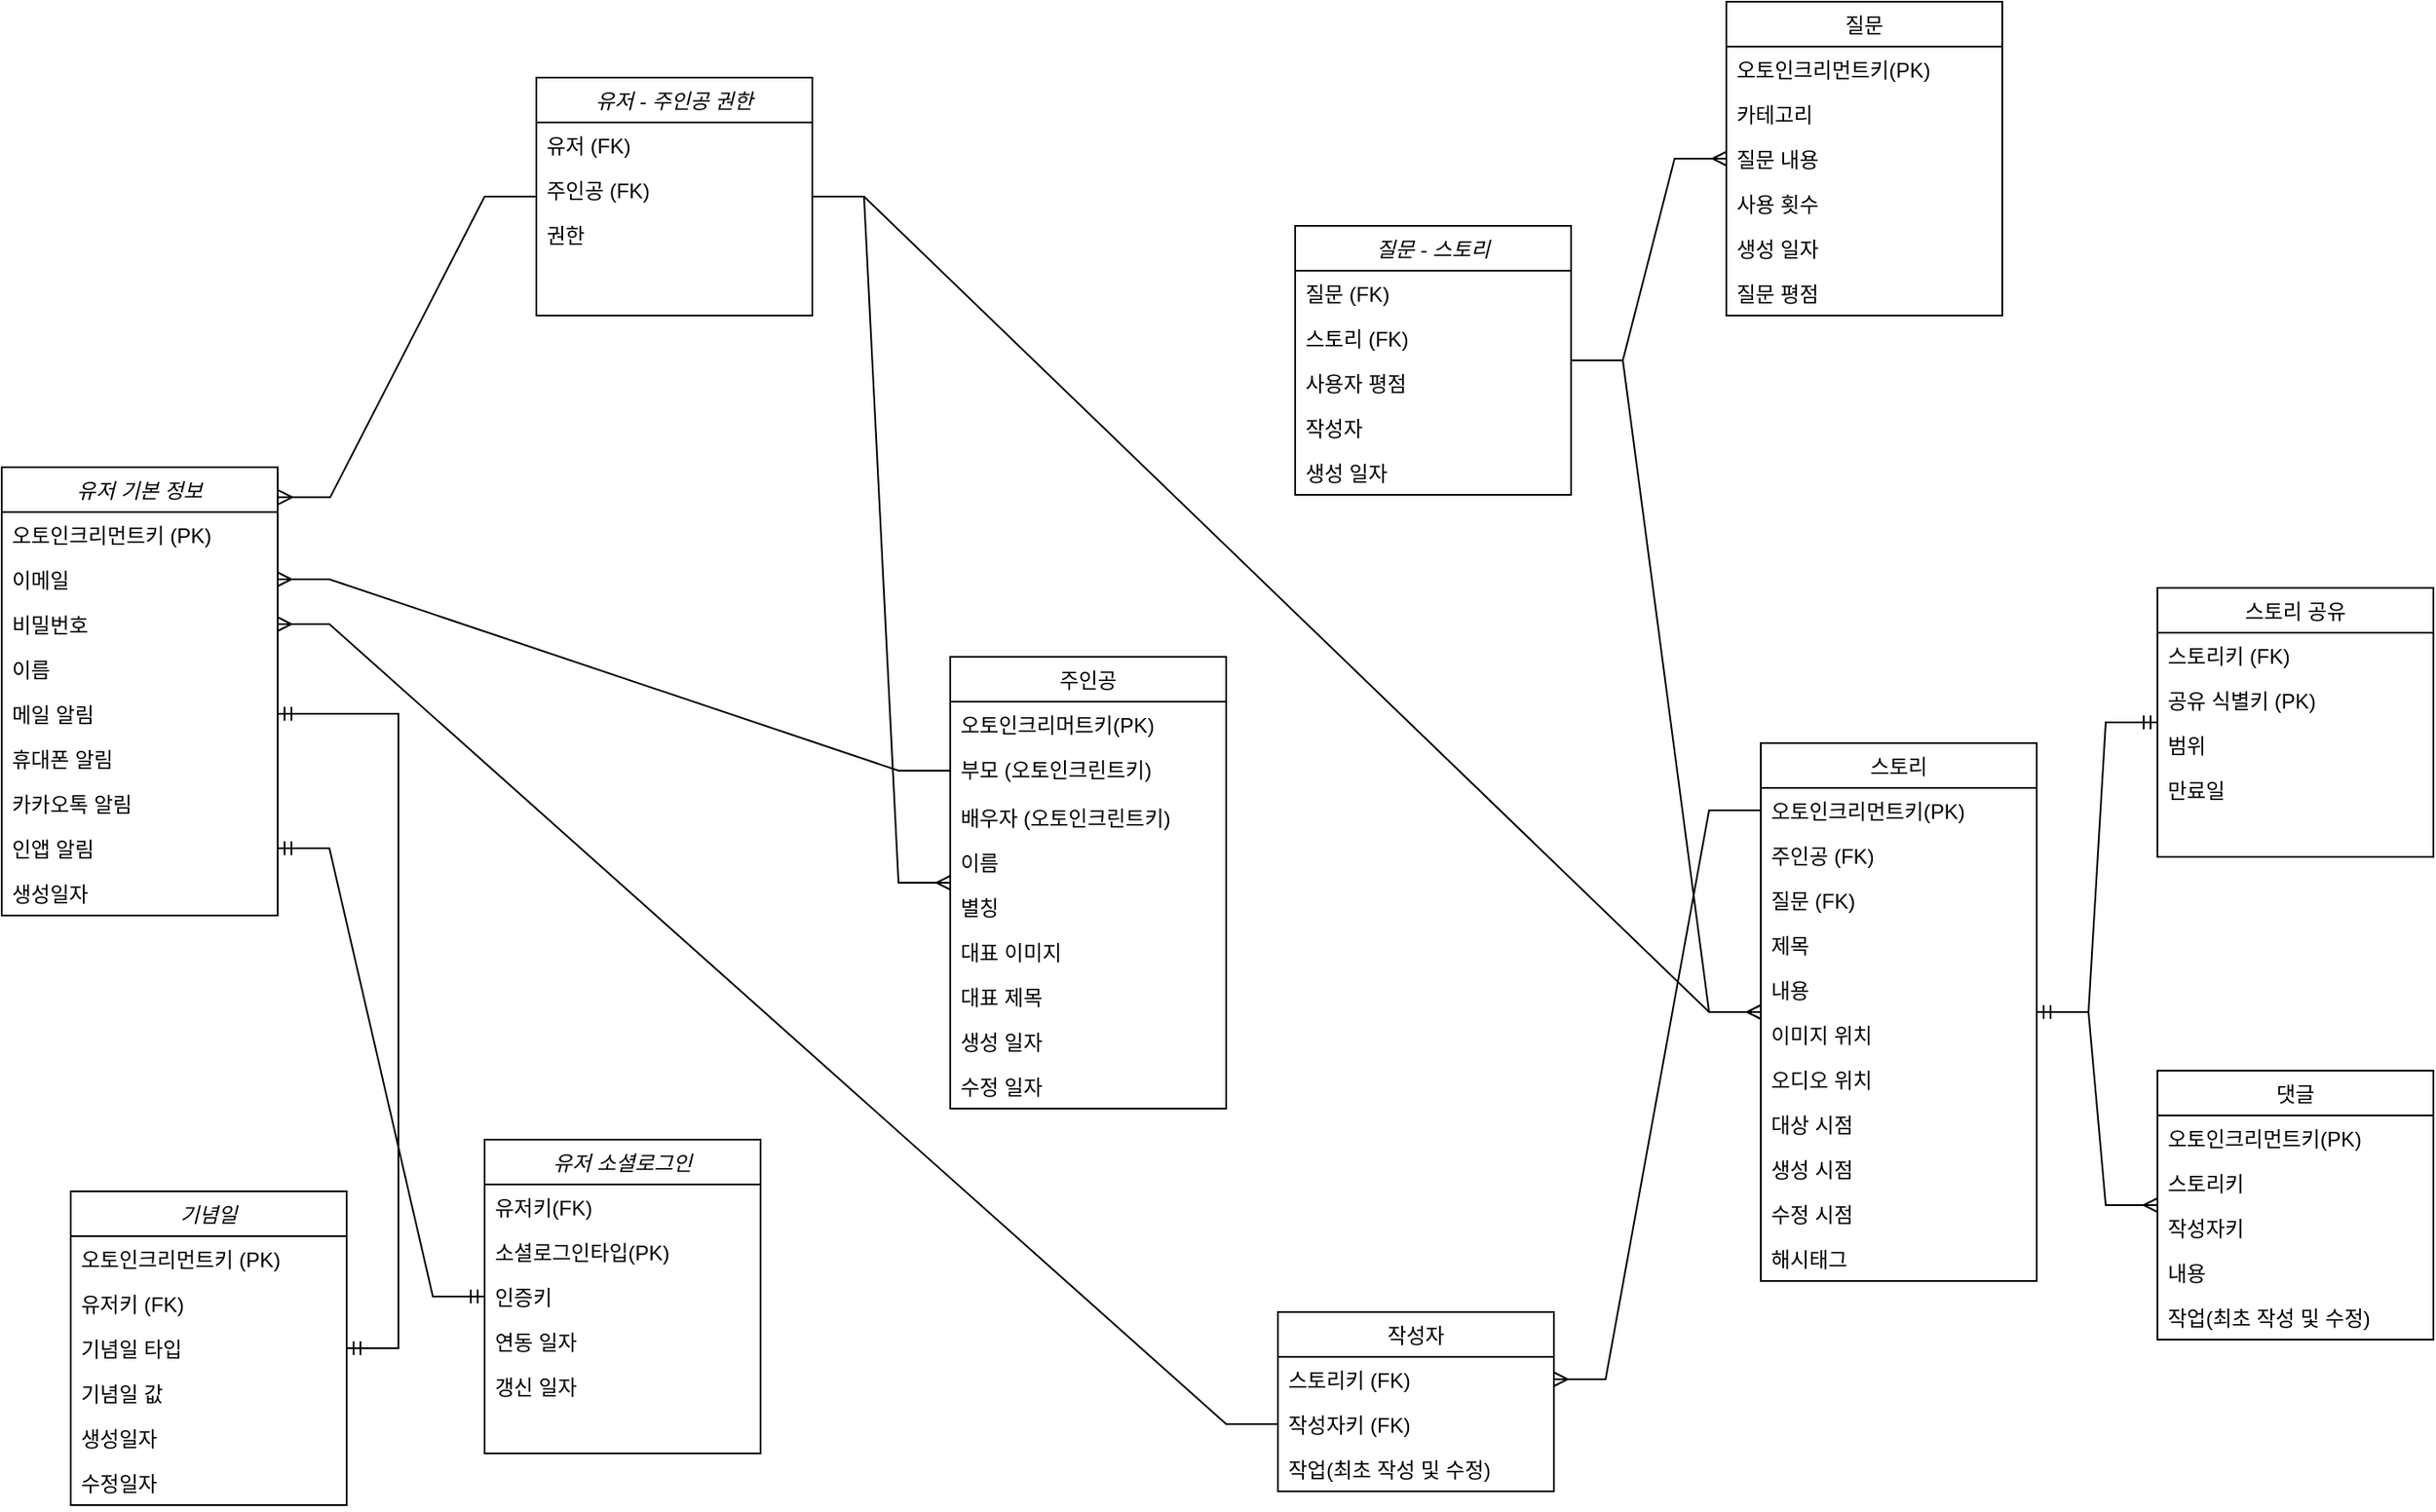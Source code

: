 <mxfile version="15.4.0" type="github">
  <diagram id="zCuhps9d2ydYR9ICXhhv" name="Page-1">
    <mxGraphModel dx="1912" dy="976" grid="1" gridSize="10" guides="1" tooltips="1" connect="1" arrows="1" fold="1" page="1" pageScale="1" pageWidth="827" pageHeight="1169" math="0" shadow="0">
      <root>
        <mxCell id="0" />
        <mxCell id="1" parent="0" />
        <mxCell id="x-CuOC5TxTOFJ6LYRY21-1" value="유저 기본 정보" style="swimlane;fontStyle=2;align=center;verticalAlign=top;childLayout=stackLayout;horizontal=1;startSize=26;horizontalStack=0;resizeParent=1;resizeLast=0;collapsible=1;marginBottom=0;rounded=0;shadow=0;strokeWidth=1;" parent="1" vertex="1">
          <mxGeometry x="40" y="290" width="160" height="260" as="geometry">
            <mxRectangle x="230" y="140" width="160" height="26" as="alternateBounds" />
          </mxGeometry>
        </mxCell>
        <mxCell id="x-CuOC5TxTOFJ6LYRY21-2" value="오토인크리먼트키 (PK)" style="text;align=left;verticalAlign=top;spacingLeft=4;spacingRight=4;overflow=hidden;rotatable=0;points=[[0,0.5],[1,0.5]];portConstraint=eastwest;rounded=0;shadow=0;html=0;" parent="x-CuOC5TxTOFJ6LYRY21-1" vertex="1">
          <mxGeometry y="26" width="160" height="26" as="geometry" />
        </mxCell>
        <mxCell id="x-CuOC5TxTOFJ6LYRY21-3" value="이메일" style="text;align=left;verticalAlign=top;spacingLeft=4;spacingRight=4;overflow=hidden;rotatable=0;points=[[0,0.5],[1,0.5]];portConstraint=eastwest;rounded=0;shadow=0;html=0;" parent="x-CuOC5TxTOFJ6LYRY21-1" vertex="1">
          <mxGeometry y="52" width="160" height="26" as="geometry" />
        </mxCell>
        <mxCell id="x-CuOC5TxTOFJ6LYRY21-4" value="비밀번호" style="text;align=left;verticalAlign=top;spacingLeft=4;spacingRight=4;overflow=hidden;rotatable=0;points=[[0,0.5],[1,0.5]];portConstraint=eastwest;rounded=0;shadow=0;html=0;" parent="x-CuOC5TxTOFJ6LYRY21-1" vertex="1">
          <mxGeometry y="78" width="160" height="26" as="geometry" />
        </mxCell>
        <mxCell id="x-CuOC5TxTOFJ6LYRY21-5" value="이름" style="text;align=left;verticalAlign=top;spacingLeft=4;spacingRight=4;overflow=hidden;rotatable=0;points=[[0,0.5],[1,0.5]];portConstraint=eastwest;rounded=0;shadow=0;html=0;" parent="x-CuOC5TxTOFJ6LYRY21-1" vertex="1">
          <mxGeometry y="104" width="160" height="26" as="geometry" />
        </mxCell>
        <mxCell id="x-CuOC5TxTOFJ6LYRY21-6" value="메일 알림" style="text;align=left;verticalAlign=top;spacingLeft=4;spacingRight=4;overflow=hidden;rotatable=0;points=[[0,0.5],[1,0.5]];portConstraint=eastwest;rounded=0;shadow=0;html=0;" parent="x-CuOC5TxTOFJ6LYRY21-1" vertex="1">
          <mxGeometry y="130" width="160" height="26" as="geometry" />
        </mxCell>
        <mxCell id="x-CuOC5TxTOFJ6LYRY21-7" value="휴대폰 알림" style="text;align=left;verticalAlign=top;spacingLeft=4;spacingRight=4;overflow=hidden;rotatable=0;points=[[0,0.5],[1,0.5]];portConstraint=eastwest;rounded=0;shadow=0;html=0;" parent="x-CuOC5TxTOFJ6LYRY21-1" vertex="1">
          <mxGeometry y="156" width="160" height="26" as="geometry" />
        </mxCell>
        <mxCell id="x-CuOC5TxTOFJ6LYRY21-8" value="카카오톡 알림" style="text;align=left;verticalAlign=top;spacingLeft=4;spacingRight=4;overflow=hidden;rotatable=0;points=[[0,0.5],[1,0.5]];portConstraint=eastwest;rounded=0;shadow=0;html=0;" parent="x-CuOC5TxTOFJ6LYRY21-1" vertex="1">
          <mxGeometry y="182" width="160" height="26" as="geometry" />
        </mxCell>
        <mxCell id="x-CuOC5TxTOFJ6LYRY21-9" value="인앱 알림" style="text;align=left;verticalAlign=top;spacingLeft=4;spacingRight=4;overflow=hidden;rotatable=0;points=[[0,0.5],[1,0.5]];portConstraint=eastwest;rounded=0;shadow=0;html=0;" parent="x-CuOC5TxTOFJ6LYRY21-1" vertex="1">
          <mxGeometry y="208" width="160" height="26" as="geometry" />
        </mxCell>
        <mxCell id="x-CuOC5TxTOFJ6LYRY21-10" value="생성일자" style="text;align=left;verticalAlign=top;spacingLeft=4;spacingRight=4;overflow=hidden;rotatable=0;points=[[0,0.5],[1,0.5]];portConstraint=eastwest;rounded=0;shadow=0;html=0;" parent="x-CuOC5TxTOFJ6LYRY21-1" vertex="1">
          <mxGeometry y="234" width="160" height="26" as="geometry" />
        </mxCell>
        <mxCell id="x-CuOC5TxTOFJ6LYRY21-11" value="스토리" style="swimlane;fontStyle=0;align=center;verticalAlign=top;childLayout=stackLayout;horizontal=1;startSize=26;horizontalStack=0;resizeParent=1;resizeLast=0;collapsible=1;marginBottom=0;rounded=0;shadow=0;strokeWidth=1;" parent="1" vertex="1">
          <mxGeometry x="1060" y="450" width="160" height="312" as="geometry">
            <mxRectangle x="130" y="380" width="160" height="26" as="alternateBounds" />
          </mxGeometry>
        </mxCell>
        <mxCell id="x-CuOC5TxTOFJ6LYRY21-12" value="오토인크리먼트키(PK)" style="text;align=left;verticalAlign=top;spacingLeft=4;spacingRight=4;overflow=hidden;rotatable=0;points=[[0,0.5],[1,0.5]];portConstraint=eastwest;" parent="x-CuOC5TxTOFJ6LYRY21-11" vertex="1">
          <mxGeometry y="26" width="160" height="26" as="geometry" />
        </mxCell>
        <mxCell id="x-CuOC5TxTOFJ6LYRY21-13" value="주인공 (FK)" style="text;align=left;verticalAlign=top;spacingLeft=4;spacingRight=4;overflow=hidden;rotatable=0;points=[[0,0.5],[1,0.5]];portConstraint=eastwest;" parent="x-CuOC5TxTOFJ6LYRY21-11" vertex="1">
          <mxGeometry y="52" width="160" height="26" as="geometry" />
        </mxCell>
        <mxCell id="cSE9OOExkXm4cD65D_Js-10" value="질문 (FK)" style="text;align=left;verticalAlign=top;spacingLeft=4;spacingRight=4;overflow=hidden;rotatable=0;points=[[0,0.5],[1,0.5]];portConstraint=eastwest;" parent="x-CuOC5TxTOFJ6LYRY21-11" vertex="1">
          <mxGeometry y="78" width="160" height="26" as="geometry" />
        </mxCell>
        <mxCell id="x-CuOC5TxTOFJ6LYRY21-14" value="제목" style="text;align=left;verticalAlign=top;spacingLeft=4;spacingRight=4;overflow=hidden;rotatable=0;points=[[0,0.5],[1,0.5]];portConstraint=eastwest;" parent="x-CuOC5TxTOFJ6LYRY21-11" vertex="1">
          <mxGeometry y="104" width="160" height="26" as="geometry" />
        </mxCell>
        <mxCell id="x-CuOC5TxTOFJ6LYRY21-15" value="내용" style="text;align=left;verticalAlign=top;spacingLeft=4;spacingRight=4;overflow=hidden;rotatable=0;points=[[0,0.5],[1,0.5]];portConstraint=eastwest;" parent="x-CuOC5TxTOFJ6LYRY21-11" vertex="1">
          <mxGeometry y="130" width="160" height="26" as="geometry" />
        </mxCell>
        <mxCell id="x-CuOC5TxTOFJ6LYRY21-16" value="이미지 위치" style="text;align=left;verticalAlign=top;spacingLeft=4;spacingRight=4;overflow=hidden;rotatable=0;points=[[0,0.5],[1,0.5]];portConstraint=eastwest;" parent="x-CuOC5TxTOFJ6LYRY21-11" vertex="1">
          <mxGeometry y="156" width="160" height="26" as="geometry" />
        </mxCell>
        <mxCell id="x-CuOC5TxTOFJ6LYRY21-17" value="오디오 위치" style="text;align=left;verticalAlign=top;spacingLeft=4;spacingRight=4;overflow=hidden;rotatable=0;points=[[0,0.5],[1,0.5]];portConstraint=eastwest;" parent="x-CuOC5TxTOFJ6LYRY21-11" vertex="1">
          <mxGeometry y="182" width="160" height="26" as="geometry" />
        </mxCell>
        <mxCell id="x-CuOC5TxTOFJ6LYRY21-18" value="대상 시점" style="text;align=left;verticalAlign=top;spacingLeft=4;spacingRight=4;overflow=hidden;rotatable=0;points=[[0,0.5],[1,0.5]];portConstraint=eastwest;" parent="x-CuOC5TxTOFJ6LYRY21-11" vertex="1">
          <mxGeometry y="208" width="160" height="26" as="geometry" />
        </mxCell>
        <mxCell id="x-CuOC5TxTOFJ6LYRY21-19" value="생성 시점" style="text;align=left;verticalAlign=top;spacingLeft=4;spacingRight=4;overflow=hidden;rotatable=0;points=[[0,0.5],[1,0.5]];portConstraint=eastwest;" parent="x-CuOC5TxTOFJ6LYRY21-11" vertex="1">
          <mxGeometry y="234" width="160" height="26" as="geometry" />
        </mxCell>
        <mxCell id="x-CuOC5TxTOFJ6LYRY21-20" value="수정 시점" style="text;align=left;verticalAlign=top;spacingLeft=4;spacingRight=4;overflow=hidden;rotatable=0;points=[[0,0.5],[1,0.5]];portConstraint=eastwest;" parent="x-CuOC5TxTOFJ6LYRY21-11" vertex="1">
          <mxGeometry y="260" width="160" height="26" as="geometry" />
        </mxCell>
        <mxCell id="cSE9OOExkXm4cD65D_Js-11" value="해시태그" style="text;align=left;verticalAlign=top;spacingLeft=4;spacingRight=4;overflow=hidden;rotatable=0;points=[[0,0.5],[1,0.5]];portConstraint=eastwest;" parent="x-CuOC5TxTOFJ6LYRY21-11" vertex="1">
          <mxGeometry y="286" width="160" height="26" as="geometry" />
        </mxCell>
        <mxCell id="x-CuOC5TxTOFJ6LYRY21-21" value="작성자" style="swimlane;fontStyle=0;align=center;verticalAlign=top;childLayout=stackLayout;horizontal=1;startSize=26;horizontalStack=0;resizeParent=1;resizeLast=0;collapsible=1;marginBottom=0;rounded=0;shadow=0;strokeWidth=1;" parent="1" vertex="1">
          <mxGeometry x="780" y="780" width="160" height="104" as="geometry">
            <mxRectangle x="340" y="380" width="170" height="26" as="alternateBounds" />
          </mxGeometry>
        </mxCell>
        <mxCell id="x-CuOC5TxTOFJ6LYRY21-22" value="스토리키 (FK)" style="text;align=left;verticalAlign=top;spacingLeft=4;spacingRight=4;overflow=hidden;rotatable=0;points=[[0,0.5],[1,0.5]];portConstraint=eastwest;" parent="x-CuOC5TxTOFJ6LYRY21-21" vertex="1">
          <mxGeometry y="26" width="160" height="26" as="geometry" />
        </mxCell>
        <mxCell id="x-CuOC5TxTOFJ6LYRY21-23" value="작성자키 (FK)" style="text;align=left;verticalAlign=top;spacingLeft=4;spacingRight=4;overflow=hidden;rotatable=0;points=[[0,0.5],[1,0.5]];portConstraint=eastwest;" parent="x-CuOC5TxTOFJ6LYRY21-21" vertex="1">
          <mxGeometry y="52" width="160" height="26" as="geometry" />
        </mxCell>
        <mxCell id="x-CuOC5TxTOFJ6LYRY21-24" value="작업(최초 작성 및 수정)" style="text;align=left;verticalAlign=top;spacingLeft=4;spacingRight=4;overflow=hidden;rotatable=0;points=[[0,0.5],[1,0.5]];portConstraint=eastwest;" parent="x-CuOC5TxTOFJ6LYRY21-21" vertex="1">
          <mxGeometry y="78" width="160" height="26" as="geometry" />
        </mxCell>
        <mxCell id="x-CuOC5TxTOFJ6LYRY21-25" value="주인공" style="swimlane;fontStyle=0;align=center;verticalAlign=top;childLayout=stackLayout;horizontal=1;startSize=26;horizontalStack=0;resizeParent=1;resizeLast=0;collapsible=1;marginBottom=0;rounded=0;shadow=0;strokeWidth=1;" parent="1" vertex="1">
          <mxGeometry x="590" y="400" width="160" height="262" as="geometry">
            <mxRectangle x="550" y="140" width="160" height="26" as="alternateBounds" />
          </mxGeometry>
        </mxCell>
        <mxCell id="x-CuOC5TxTOFJ6LYRY21-26" value="오토인크리머트키(PK)" style="text;align=left;verticalAlign=top;spacingLeft=4;spacingRight=4;overflow=hidden;rotatable=0;points=[[0,0.5],[1,0.5]];portConstraint=eastwest;" parent="x-CuOC5TxTOFJ6LYRY21-25" vertex="1">
          <mxGeometry y="26" width="160" height="26" as="geometry" />
        </mxCell>
        <mxCell id="x-CuOC5TxTOFJ6LYRY21-27" value="부모 (오토인크린트키)" style="text;align=left;verticalAlign=top;spacingLeft=4;spacingRight=4;overflow=hidden;rotatable=0;points=[[0,0.5],[1,0.5]];portConstraint=eastwest;rounded=0;shadow=0;html=0;" parent="x-CuOC5TxTOFJ6LYRY21-25" vertex="1">
          <mxGeometry y="52" width="160" height="28" as="geometry" />
        </mxCell>
        <mxCell id="5ywCKqk-z2iI30s4q0UZ-1" value="배우자 (오토인크린트키)" style="text;align=left;verticalAlign=top;spacingLeft=4;spacingRight=4;overflow=hidden;rotatable=0;points=[[0,0.5],[1,0.5]];portConstraint=eastwest;rounded=0;shadow=0;html=0;" vertex="1" parent="x-CuOC5TxTOFJ6LYRY21-25">
          <mxGeometry y="80" width="160" height="26" as="geometry" />
        </mxCell>
        <mxCell id="x-CuOC5TxTOFJ6LYRY21-28" value="이름" style="text;align=left;verticalAlign=top;spacingLeft=4;spacingRight=4;overflow=hidden;rotatable=0;points=[[0,0.5],[1,0.5]];portConstraint=eastwest;rounded=0;shadow=0;html=0;" parent="x-CuOC5TxTOFJ6LYRY21-25" vertex="1">
          <mxGeometry y="106" width="160" height="26" as="geometry" />
        </mxCell>
        <mxCell id="x-CuOC5TxTOFJ6LYRY21-29" value="별칭" style="text;align=left;verticalAlign=top;spacingLeft=4;spacingRight=4;overflow=hidden;rotatable=0;points=[[0,0.5],[1,0.5]];portConstraint=eastwest;rounded=0;shadow=0;html=0;" parent="x-CuOC5TxTOFJ6LYRY21-25" vertex="1">
          <mxGeometry y="132" width="160" height="26" as="geometry" />
        </mxCell>
        <mxCell id="x-CuOC5TxTOFJ6LYRY21-30" value="대표 이미지" style="text;align=left;verticalAlign=top;spacingLeft=4;spacingRight=4;overflow=hidden;rotatable=0;points=[[0,0.5],[1,0.5]];portConstraint=eastwest;rounded=0;shadow=0;html=0;" parent="x-CuOC5TxTOFJ6LYRY21-25" vertex="1">
          <mxGeometry y="158" width="160" height="26" as="geometry" />
        </mxCell>
        <mxCell id="x-CuOC5TxTOFJ6LYRY21-31" value="대표 제목" style="text;align=left;verticalAlign=top;spacingLeft=4;spacingRight=4;overflow=hidden;rotatable=0;points=[[0,0.5],[1,0.5]];portConstraint=eastwest;rounded=0;shadow=0;html=0;" parent="x-CuOC5TxTOFJ6LYRY21-25" vertex="1">
          <mxGeometry y="184" width="160" height="26" as="geometry" />
        </mxCell>
        <mxCell id="x-CuOC5TxTOFJ6LYRY21-32" value="생성 일자" style="text;align=left;verticalAlign=top;spacingLeft=4;spacingRight=4;overflow=hidden;rotatable=0;points=[[0,0.5],[1,0.5]];portConstraint=eastwest;rounded=0;shadow=0;html=0;" parent="x-CuOC5TxTOFJ6LYRY21-25" vertex="1">
          <mxGeometry y="210" width="160" height="26" as="geometry" />
        </mxCell>
        <mxCell id="x-CuOC5TxTOFJ6LYRY21-33" value="수정 일자" style="text;align=left;verticalAlign=top;spacingLeft=4;spacingRight=4;overflow=hidden;rotatable=0;points=[[0,0.5],[1,0.5]];portConstraint=eastwest;" parent="x-CuOC5TxTOFJ6LYRY21-25" vertex="1">
          <mxGeometry y="236" width="160" height="26" as="geometry" />
        </mxCell>
        <mxCell id="x-CuOC5TxTOFJ6LYRY21-34" value="유저 - 주인공 권한" style="swimlane;fontStyle=2;align=center;verticalAlign=top;childLayout=stackLayout;horizontal=1;startSize=26;horizontalStack=0;resizeParent=1;resizeLast=0;collapsible=1;marginBottom=0;rounded=0;shadow=0;strokeWidth=1;" parent="1" vertex="1">
          <mxGeometry x="350" y="64" width="160" height="138" as="geometry">
            <mxRectangle x="230" y="140" width="160" height="26" as="alternateBounds" />
          </mxGeometry>
        </mxCell>
        <mxCell id="x-CuOC5TxTOFJ6LYRY21-35" value="유저 (FK)" style="text;align=left;verticalAlign=top;spacingLeft=4;spacingRight=4;overflow=hidden;rotatable=0;points=[[0,0.5],[1,0.5]];portConstraint=eastwest;rounded=0;shadow=0;html=0;" parent="x-CuOC5TxTOFJ6LYRY21-34" vertex="1">
          <mxGeometry y="26" width="160" height="26" as="geometry" />
        </mxCell>
        <mxCell id="x-CuOC5TxTOFJ6LYRY21-36" value="주인공 (FK)" style="text;align=left;verticalAlign=top;spacingLeft=4;spacingRight=4;overflow=hidden;rotatable=0;points=[[0,0.5],[1,0.5]];portConstraint=eastwest;rounded=0;shadow=0;html=0;" parent="x-CuOC5TxTOFJ6LYRY21-34" vertex="1">
          <mxGeometry y="52" width="160" height="26" as="geometry" />
        </mxCell>
        <mxCell id="cSE9OOExkXm4cD65D_Js-2" value="권한" style="text;align=left;verticalAlign=top;spacingLeft=4;spacingRight=4;overflow=hidden;rotatable=0;points=[[0,0.5],[1,0.5]];portConstraint=eastwest;rounded=0;shadow=0;html=0;" parent="x-CuOC5TxTOFJ6LYRY21-34" vertex="1">
          <mxGeometry y="78" width="160" height="26" as="geometry" />
        </mxCell>
        <mxCell id="x-CuOC5TxTOFJ6LYRY21-43" value="기념일" style="swimlane;fontStyle=2;align=center;verticalAlign=top;childLayout=stackLayout;horizontal=1;startSize=26;horizontalStack=0;resizeParent=1;resizeLast=0;collapsible=1;marginBottom=0;rounded=0;shadow=0;strokeWidth=1;" parent="1" vertex="1">
          <mxGeometry x="80" y="710" width="160" height="182" as="geometry">
            <mxRectangle x="230" y="140" width="160" height="26" as="alternateBounds" />
          </mxGeometry>
        </mxCell>
        <mxCell id="x-CuOC5TxTOFJ6LYRY21-44" value="오토인크리먼트키 (PK)" style="text;align=left;verticalAlign=top;spacingLeft=4;spacingRight=4;overflow=hidden;rotatable=0;points=[[0,0.5],[1,0.5]];portConstraint=eastwest;rounded=0;shadow=0;html=0;" parent="x-CuOC5TxTOFJ6LYRY21-43" vertex="1">
          <mxGeometry y="26" width="160" height="26" as="geometry" />
        </mxCell>
        <mxCell id="x-CuOC5TxTOFJ6LYRY21-45" value="유저키 (FK)" style="text;align=left;verticalAlign=top;spacingLeft=4;spacingRight=4;overflow=hidden;rotatable=0;points=[[0,0.5],[1,0.5]];portConstraint=eastwest;rounded=0;shadow=0;html=0;" parent="x-CuOC5TxTOFJ6LYRY21-43" vertex="1">
          <mxGeometry y="52" width="160" height="26" as="geometry" />
        </mxCell>
        <mxCell id="x-CuOC5TxTOFJ6LYRY21-46" value="기념일 타입" style="text;align=left;verticalAlign=top;spacingLeft=4;spacingRight=4;overflow=hidden;rotatable=0;points=[[0,0.5],[1,0.5]];portConstraint=eastwest;rounded=0;shadow=0;html=0;" parent="x-CuOC5TxTOFJ6LYRY21-43" vertex="1">
          <mxGeometry y="78" width="160" height="26" as="geometry" />
        </mxCell>
        <mxCell id="cSE9OOExkXm4cD65D_Js-45" value="기념일 값" style="text;align=left;verticalAlign=top;spacingLeft=4;spacingRight=4;overflow=hidden;rotatable=0;points=[[0,0.5],[1,0.5]];portConstraint=eastwest;rounded=0;shadow=0;html=0;" parent="x-CuOC5TxTOFJ6LYRY21-43" vertex="1">
          <mxGeometry y="104" width="160" height="26" as="geometry" />
        </mxCell>
        <mxCell id="x-CuOC5TxTOFJ6LYRY21-48" value="생성일자" style="text;align=left;verticalAlign=top;spacingLeft=4;spacingRight=4;overflow=hidden;rotatable=0;points=[[0,0.5],[1,0.5]];portConstraint=eastwest;rounded=0;shadow=0;html=0;" parent="x-CuOC5TxTOFJ6LYRY21-43" vertex="1">
          <mxGeometry y="130" width="160" height="26" as="geometry" />
        </mxCell>
        <mxCell id="x-CuOC5TxTOFJ6LYRY21-49" value="수정일자" style="text;align=left;verticalAlign=top;spacingLeft=4;spacingRight=4;overflow=hidden;rotatable=0;points=[[0,0.5],[1,0.5]];portConstraint=eastwest;rounded=0;shadow=0;html=0;" parent="x-CuOC5TxTOFJ6LYRY21-43" vertex="1">
          <mxGeometry y="156" width="160" height="26" as="geometry" />
        </mxCell>
        <mxCell id="x-CuOC5TxTOFJ6LYRY21-50" value="질문" style="swimlane;fontStyle=0;align=center;verticalAlign=top;childLayout=stackLayout;horizontal=1;startSize=26;horizontalStack=0;resizeParent=1;resizeLast=0;collapsible=1;marginBottom=0;rounded=0;shadow=0;strokeWidth=1;" parent="1" vertex="1">
          <mxGeometry x="1040" y="20" width="160" height="182" as="geometry">
            <mxRectangle x="130" y="380" width="160" height="26" as="alternateBounds" />
          </mxGeometry>
        </mxCell>
        <mxCell id="x-CuOC5TxTOFJ6LYRY21-51" value="오토인크리먼트키(PK)" style="text;align=left;verticalAlign=top;spacingLeft=4;spacingRight=4;overflow=hidden;rotatable=0;points=[[0,0.5],[1,0.5]];portConstraint=eastwest;" parent="x-CuOC5TxTOFJ6LYRY21-50" vertex="1">
          <mxGeometry y="26" width="160" height="26" as="geometry" />
        </mxCell>
        <mxCell id="x-CuOC5TxTOFJ6LYRY21-52" value="카테고리" style="text;align=left;verticalAlign=top;spacingLeft=4;spacingRight=4;overflow=hidden;rotatable=0;points=[[0,0.5],[1,0.5]];portConstraint=eastwest;" parent="x-CuOC5TxTOFJ6LYRY21-50" vertex="1">
          <mxGeometry y="52" width="160" height="26" as="geometry" />
        </mxCell>
        <mxCell id="x-CuOC5TxTOFJ6LYRY21-53" value="질문 내용" style="text;align=left;verticalAlign=top;spacingLeft=4;spacingRight=4;overflow=hidden;rotatable=0;points=[[0,0.5],[1,0.5]];portConstraint=eastwest;" parent="x-CuOC5TxTOFJ6LYRY21-50" vertex="1">
          <mxGeometry y="78" width="160" height="26" as="geometry" />
        </mxCell>
        <mxCell id="x-CuOC5TxTOFJ6LYRY21-54" value="사용 횟수" style="text;align=left;verticalAlign=top;spacingLeft=4;spacingRight=4;overflow=hidden;rotatable=0;points=[[0,0.5],[1,0.5]];portConstraint=eastwest;" parent="x-CuOC5TxTOFJ6LYRY21-50" vertex="1">
          <mxGeometry y="104" width="160" height="26" as="geometry" />
        </mxCell>
        <mxCell id="x-CuOC5TxTOFJ6LYRY21-55" value="생성 일자" style="text;align=left;verticalAlign=top;spacingLeft=4;spacingRight=4;overflow=hidden;rotatable=0;points=[[0,0.5],[1,0.5]];portConstraint=eastwest;" parent="x-CuOC5TxTOFJ6LYRY21-50" vertex="1">
          <mxGeometry y="130" width="160" height="26" as="geometry" />
        </mxCell>
        <mxCell id="cSE9OOExkXm4cD65D_Js-37" value="질문 평점" style="text;align=left;verticalAlign=top;spacingLeft=4;spacingRight=4;overflow=hidden;rotatable=0;points=[[0,0.5],[1,0.5]];portConstraint=eastwest;" parent="x-CuOC5TxTOFJ6LYRY21-50" vertex="1">
          <mxGeometry y="156" width="160" height="26" as="geometry" />
        </mxCell>
        <mxCell id="x-CuOC5TxTOFJ6LYRY21-62" value="유저 소셜로그인" style="swimlane;fontStyle=2;align=center;verticalAlign=top;childLayout=stackLayout;horizontal=1;startSize=26;horizontalStack=0;resizeParent=1;resizeLast=0;collapsible=1;marginBottom=0;rounded=0;shadow=0;strokeWidth=1;" parent="1" vertex="1">
          <mxGeometry x="320" y="680" width="160" height="182" as="geometry">
            <mxRectangle x="230" y="140" width="160" height="26" as="alternateBounds" />
          </mxGeometry>
        </mxCell>
        <mxCell id="x-CuOC5TxTOFJ6LYRY21-63" value="유저키(FK)" style="text;align=left;verticalAlign=top;spacingLeft=4;spacingRight=4;overflow=hidden;rotatable=0;points=[[0,0.5],[1,0.5]];portConstraint=eastwest;rounded=0;shadow=0;html=0;" parent="x-CuOC5TxTOFJ6LYRY21-62" vertex="1">
          <mxGeometry y="26" width="160" height="26" as="geometry" />
        </mxCell>
        <mxCell id="x-CuOC5TxTOFJ6LYRY21-64" value="소셜로그인타입(PK)" style="text;align=left;verticalAlign=top;spacingLeft=4;spacingRight=4;overflow=hidden;rotatable=0;points=[[0,0.5],[1,0.5]];portConstraint=eastwest;rounded=0;shadow=0;html=0;" parent="x-CuOC5TxTOFJ6LYRY21-62" vertex="1">
          <mxGeometry y="52" width="160" height="26" as="geometry" />
        </mxCell>
        <mxCell id="x-CuOC5TxTOFJ6LYRY21-65" value="인증키" style="text;align=left;verticalAlign=top;spacingLeft=4;spacingRight=4;overflow=hidden;rotatable=0;points=[[0,0.5],[1,0.5]];portConstraint=eastwest;rounded=0;shadow=0;html=0;" parent="x-CuOC5TxTOFJ6LYRY21-62" vertex="1">
          <mxGeometry y="78" width="160" height="26" as="geometry" />
        </mxCell>
        <mxCell id="x-CuOC5TxTOFJ6LYRY21-66" value="연동 일자" style="text;align=left;verticalAlign=top;spacingLeft=4;spacingRight=4;overflow=hidden;rotatable=0;points=[[0,0.5],[1,0.5]];portConstraint=eastwest;rounded=0;shadow=0;html=0;" parent="x-CuOC5TxTOFJ6LYRY21-62" vertex="1">
          <mxGeometry y="104" width="160" height="26" as="geometry" />
        </mxCell>
        <mxCell id="x-CuOC5TxTOFJ6LYRY21-67" value="갱신 일자" style="text;align=left;verticalAlign=top;spacingLeft=4;spacingRight=4;overflow=hidden;rotatable=0;points=[[0,0.5],[1,0.5]];portConstraint=eastwest;rounded=0;shadow=0;html=0;" parent="x-CuOC5TxTOFJ6LYRY21-62" vertex="1">
          <mxGeometry y="130" width="160" height="26" as="geometry" />
        </mxCell>
        <mxCell id="x-CuOC5TxTOFJ6LYRY21-68" value="스토리 공유" style="swimlane;fontStyle=0;align=center;verticalAlign=top;childLayout=stackLayout;horizontal=1;startSize=26;horizontalStack=0;resizeParent=1;resizeLast=0;collapsible=1;marginBottom=0;rounded=0;shadow=0;strokeWidth=1;" parent="1" vertex="1">
          <mxGeometry x="1290" y="360" width="160" height="156" as="geometry">
            <mxRectangle x="340" y="380" width="170" height="26" as="alternateBounds" />
          </mxGeometry>
        </mxCell>
        <mxCell id="x-CuOC5TxTOFJ6LYRY21-69" value="스토리키 (FK)" style="text;align=left;verticalAlign=top;spacingLeft=4;spacingRight=4;overflow=hidden;rotatable=0;points=[[0,0.5],[1,0.5]];portConstraint=eastwest;" parent="x-CuOC5TxTOFJ6LYRY21-68" vertex="1">
          <mxGeometry y="26" width="160" height="26" as="geometry" />
        </mxCell>
        <mxCell id="x-CuOC5TxTOFJ6LYRY21-70" value="공유 식별키 (PK) " style="text;align=left;verticalAlign=top;spacingLeft=4;spacingRight=4;overflow=hidden;rotatable=0;points=[[0,0.5],[1,0.5]];portConstraint=eastwest;" parent="x-CuOC5TxTOFJ6LYRY21-68" vertex="1">
          <mxGeometry y="52" width="160" height="26" as="geometry" />
        </mxCell>
        <mxCell id="x-CuOC5TxTOFJ6LYRY21-71" value="범위" style="text;align=left;verticalAlign=top;spacingLeft=4;spacingRight=4;overflow=hidden;rotatable=0;points=[[0,0.5],[1,0.5]];portConstraint=eastwest;" parent="x-CuOC5TxTOFJ6LYRY21-68" vertex="1">
          <mxGeometry y="78" width="160" height="26" as="geometry" />
        </mxCell>
        <mxCell id="x-CuOC5TxTOFJ6LYRY21-72" value="만료일" style="text;align=left;verticalAlign=top;spacingLeft=4;spacingRight=4;overflow=hidden;rotatable=0;points=[[0,0.5],[1,0.5]];portConstraint=eastwest;" parent="x-CuOC5TxTOFJ6LYRY21-68" vertex="1">
          <mxGeometry y="104" width="160" height="26" as="geometry" />
        </mxCell>
        <mxCell id="cSE9OOExkXm4cD65D_Js-3" value="댓글" style="swimlane;fontStyle=0;align=center;verticalAlign=top;childLayout=stackLayout;horizontal=1;startSize=26;horizontalStack=0;resizeParent=1;resizeLast=0;collapsible=1;marginBottom=0;rounded=0;shadow=0;strokeWidth=1;" parent="1" vertex="1">
          <mxGeometry x="1290" y="640" width="160" height="156" as="geometry">
            <mxRectangle x="340" y="380" width="170" height="26" as="alternateBounds" />
          </mxGeometry>
        </mxCell>
        <mxCell id="cSE9OOExkXm4cD65D_Js-12" value="오토인크리먼트키(PK)" style="text;align=left;verticalAlign=top;spacingLeft=4;spacingRight=4;overflow=hidden;rotatable=0;points=[[0,0.5],[1,0.5]];portConstraint=eastwest;" parent="cSE9OOExkXm4cD65D_Js-3" vertex="1">
          <mxGeometry y="26" width="160" height="26" as="geometry" />
        </mxCell>
        <mxCell id="cSE9OOExkXm4cD65D_Js-4" value="스토리키" style="text;align=left;verticalAlign=top;spacingLeft=4;spacingRight=4;overflow=hidden;rotatable=0;points=[[0,0.5],[1,0.5]];portConstraint=eastwest;" parent="cSE9OOExkXm4cD65D_Js-3" vertex="1">
          <mxGeometry y="52" width="160" height="26" as="geometry" />
        </mxCell>
        <mxCell id="cSE9OOExkXm4cD65D_Js-5" value="작성자키" style="text;align=left;verticalAlign=top;spacingLeft=4;spacingRight=4;overflow=hidden;rotatable=0;points=[[0,0.5],[1,0.5]];portConstraint=eastwest;" parent="cSE9OOExkXm4cD65D_Js-3" vertex="1">
          <mxGeometry y="78" width="160" height="26" as="geometry" />
        </mxCell>
        <mxCell id="cSE9OOExkXm4cD65D_Js-27" value="내용" style="text;align=left;verticalAlign=top;spacingLeft=4;spacingRight=4;overflow=hidden;rotatable=0;points=[[0,0.5],[1,0.5]];portConstraint=eastwest;" parent="cSE9OOExkXm4cD65D_Js-3" vertex="1">
          <mxGeometry y="104" width="160" height="26" as="geometry" />
        </mxCell>
        <mxCell id="cSE9OOExkXm4cD65D_Js-6" value="작업(최초 작성 및 수정)" style="text;align=left;verticalAlign=top;spacingLeft=4;spacingRight=4;overflow=hidden;rotatable=0;points=[[0,0.5],[1,0.5]];portConstraint=eastwest;" parent="cSE9OOExkXm4cD65D_Js-3" vertex="1">
          <mxGeometry y="130" width="160" height="26" as="geometry" />
        </mxCell>
        <mxCell id="cSE9OOExkXm4cD65D_Js-22" value="" style="edgeStyle=entityRelationEdgeStyle;fontSize=12;html=1;endArrow=ERmandOne;startArrow=ERmandOne;rounded=0;entryX=1;entryY=0.5;entryDx=0;entryDy=0;" parent="1" source="x-CuOC5TxTOFJ6LYRY21-43" target="x-CuOC5TxTOFJ6LYRY21-6" edge="1">
          <mxGeometry width="100" height="100" relative="1" as="geometry">
            <mxPoint x="730" y="740" as="sourcePoint" />
            <mxPoint x="830" y="640" as="targetPoint" />
          </mxGeometry>
        </mxCell>
        <mxCell id="cSE9OOExkXm4cD65D_Js-23" value="" style="edgeStyle=entityRelationEdgeStyle;fontSize=12;html=1;endArrow=ERmandOne;startArrow=ERmandOne;rounded=0;entryX=1;entryY=0.5;entryDx=0;entryDy=0;" parent="1" source="x-CuOC5TxTOFJ6LYRY21-62" target="x-CuOC5TxTOFJ6LYRY21-9" edge="1">
          <mxGeometry width="100" height="100" relative="1" as="geometry">
            <mxPoint x="100" y="660" as="sourcePoint" />
            <mxPoint x="820" y="680" as="targetPoint" />
          </mxGeometry>
        </mxCell>
        <mxCell id="cSE9OOExkXm4cD65D_Js-25" value="" style="edgeStyle=entityRelationEdgeStyle;fontSize=12;html=1;endArrow=ERmany;rounded=0;" parent="1" source="x-CuOC5TxTOFJ6LYRY21-34" target="x-CuOC5TxTOFJ6LYRY21-25" edge="1">
          <mxGeometry width="100" height="100" relative="1" as="geometry">
            <mxPoint x="730" y="560" as="sourcePoint" />
            <mxPoint x="660" y="270" as="targetPoint" />
          </mxGeometry>
        </mxCell>
        <mxCell id="cSE9OOExkXm4cD65D_Js-26" value="" style="edgeStyle=entityRelationEdgeStyle;fontSize=12;html=1;endArrow=ERmany;rounded=0;entryX=1.003;entryY=0.067;entryDx=0;entryDy=0;entryPerimeter=0;" parent="1" source="x-CuOC5TxTOFJ6LYRY21-34" target="x-CuOC5TxTOFJ6LYRY21-1" edge="1">
          <mxGeometry width="100" height="100" relative="1" as="geometry">
            <mxPoint x="470" y="314" as="sourcePoint" />
            <mxPoint x="550" y="470" as="targetPoint" />
          </mxGeometry>
        </mxCell>
        <mxCell id="cSE9OOExkXm4cD65D_Js-28" value="" style="edgeStyle=entityRelationEdgeStyle;fontSize=12;html=1;endArrow=ERmany;rounded=0;" parent="1" source="x-CuOC5TxTOFJ6LYRY21-11" target="cSE9OOExkXm4cD65D_Js-3" edge="1">
          <mxGeometry width="100" height="100" relative="1" as="geometry">
            <mxPoint x="1181" y="680" as="sourcePoint" />
            <mxPoint x="1241" y="852" as="targetPoint" />
          </mxGeometry>
        </mxCell>
        <mxCell id="cSE9OOExkXm4cD65D_Js-30" value="" style="edgeStyle=entityRelationEdgeStyle;fontSize=12;html=1;endArrow=ERmandOne;startArrow=ERmandOne;rounded=0;" parent="1" source="x-CuOC5TxTOFJ6LYRY21-11" target="x-CuOC5TxTOFJ6LYRY21-68" edge="1">
          <mxGeometry width="100" height="100" relative="1" as="geometry">
            <mxPoint x="860" y="700" as="sourcePoint" />
            <mxPoint x="960" y="600" as="targetPoint" />
          </mxGeometry>
        </mxCell>
        <mxCell id="cSE9OOExkXm4cD65D_Js-31" value="" style="edgeStyle=entityRelationEdgeStyle;fontSize=12;html=1;endArrow=ERmany;rounded=0;" parent="1" source="x-CuOC5TxTOFJ6LYRY21-12" target="x-CuOC5TxTOFJ6LYRY21-22" edge="1">
          <mxGeometry width="100" height="100" relative="1" as="geometry">
            <mxPoint x="470" y="314" as="sourcePoint" />
            <mxPoint x="530" y="486" as="targetPoint" />
          </mxGeometry>
        </mxCell>
        <mxCell id="cSE9OOExkXm4cD65D_Js-32" value="질문 - 스토리" style="swimlane;fontStyle=2;align=center;verticalAlign=top;childLayout=stackLayout;horizontal=1;startSize=26;horizontalStack=0;resizeParent=1;resizeLast=0;collapsible=1;marginBottom=0;rounded=0;shadow=0;strokeWidth=1;" parent="1" vertex="1">
          <mxGeometry x="790" y="150" width="160" height="156" as="geometry">
            <mxRectangle x="230" y="140" width="160" height="26" as="alternateBounds" />
          </mxGeometry>
        </mxCell>
        <mxCell id="cSE9OOExkXm4cD65D_Js-33" value="질문 (FK)" style="text;align=left;verticalAlign=top;spacingLeft=4;spacingRight=4;overflow=hidden;rotatable=0;points=[[0,0.5],[1,0.5]];portConstraint=eastwest;rounded=0;shadow=0;html=0;" parent="cSE9OOExkXm4cD65D_Js-32" vertex="1">
          <mxGeometry y="26" width="160" height="26" as="geometry" />
        </mxCell>
        <mxCell id="cSE9OOExkXm4cD65D_Js-34" value="스토리 (FK)" style="text;align=left;verticalAlign=top;spacingLeft=4;spacingRight=4;overflow=hidden;rotatable=0;points=[[0,0.5],[1,0.5]];portConstraint=eastwest;rounded=0;shadow=0;html=0;" parent="cSE9OOExkXm4cD65D_Js-32" vertex="1">
          <mxGeometry y="52" width="160" height="26" as="geometry" />
        </mxCell>
        <mxCell id="cSE9OOExkXm4cD65D_Js-38" value="사용자 평점" style="text;align=left;verticalAlign=top;spacingLeft=4;spacingRight=4;overflow=hidden;rotatable=0;points=[[0,0.5],[1,0.5]];portConstraint=eastwest;rounded=0;shadow=0;html=0;" parent="cSE9OOExkXm4cD65D_Js-32" vertex="1">
          <mxGeometry y="78" width="160" height="26" as="geometry" />
        </mxCell>
        <mxCell id="cSE9OOExkXm4cD65D_Js-35" value="작성자" style="text;align=left;verticalAlign=top;spacingLeft=4;spacingRight=4;overflow=hidden;rotatable=0;points=[[0,0.5],[1,0.5]];portConstraint=eastwest;rounded=0;shadow=0;html=0;" parent="cSE9OOExkXm4cD65D_Js-32" vertex="1">
          <mxGeometry y="104" width="160" height="26" as="geometry" />
        </mxCell>
        <mxCell id="cSE9OOExkXm4cD65D_Js-40" value="생성 일자" style="text;align=left;verticalAlign=top;spacingLeft=4;spacingRight=4;overflow=hidden;rotatable=0;points=[[0,0.5],[1,0.5]];portConstraint=eastwest;rounded=0;shadow=0;html=0;" parent="cSE9OOExkXm4cD65D_Js-32" vertex="1">
          <mxGeometry y="130" width="160" height="26" as="geometry" />
        </mxCell>
        <mxCell id="cSE9OOExkXm4cD65D_Js-41" value="" style="edgeStyle=entityRelationEdgeStyle;fontSize=12;html=1;endArrow=ERmany;rounded=0;" parent="1" source="cSE9OOExkXm4cD65D_Js-32" target="x-CuOC5TxTOFJ6LYRY21-11" edge="1">
          <mxGeometry width="100" height="100" relative="1" as="geometry">
            <mxPoint x="310" y="314" as="sourcePoint" />
            <mxPoint x="220" y="419" as="targetPoint" />
          </mxGeometry>
        </mxCell>
        <mxCell id="cSE9OOExkXm4cD65D_Js-42" value="" style="edgeStyle=entityRelationEdgeStyle;fontSize=12;html=1;endArrow=ERmany;rounded=0;" parent="1" source="cSE9OOExkXm4cD65D_Js-32" target="x-CuOC5TxTOFJ6LYRY21-50" edge="1">
          <mxGeometry width="100" height="100" relative="1" as="geometry">
            <mxPoint x="990.0" y="338.0" as="sourcePoint" />
            <mxPoint x="1070.0" y="616.0" as="targetPoint" />
          </mxGeometry>
        </mxCell>
        <mxCell id="cSE9OOExkXm4cD65D_Js-44" value="" style="edgeStyle=entityRelationEdgeStyle;fontSize=12;html=1;endArrow=ERmany;rounded=0;" parent="1" source="x-CuOC5TxTOFJ6LYRY21-34" target="x-CuOC5TxTOFJ6LYRY21-11" edge="1">
          <mxGeometry width="100" height="100" relative="1" as="geometry">
            <mxPoint x="760" y="510" as="sourcePoint" />
            <mxPoint x="860" y="410" as="targetPoint" />
          </mxGeometry>
        </mxCell>
        <mxCell id="cSE9OOExkXm4cD65D_Js-46" value="" style="edgeStyle=entityRelationEdgeStyle;fontSize=12;html=1;endArrow=ERmany;rounded=0;entryX=1;entryY=0.5;entryDx=0;entryDy=0;" parent="1" source="x-CuOC5TxTOFJ6LYRY21-27" target="x-CuOC5TxTOFJ6LYRY21-3" edge="1">
          <mxGeometry width="100" height="100" relative="1" as="geometry">
            <mxPoint x="720" y="470" as="sourcePoint" />
            <mxPoint x="820" y="370" as="targetPoint" />
          </mxGeometry>
        </mxCell>
        <mxCell id="cSE9OOExkXm4cD65D_Js-47" value="" style="edgeStyle=entityRelationEdgeStyle;fontSize=12;html=1;endArrow=ERmany;rounded=0;entryX=1;entryY=0.5;entryDx=0;entryDy=0;" parent="1" source="x-CuOC5TxTOFJ6LYRY21-23" target="x-CuOC5TxTOFJ6LYRY21-4" edge="1">
          <mxGeometry width="100" height="100" relative="1" as="geometry">
            <mxPoint x="1070.0" y="707" as="sourcePoint" />
            <mxPoint x="620" y="842" as="targetPoint" />
          </mxGeometry>
        </mxCell>
      </root>
    </mxGraphModel>
  </diagram>
</mxfile>
